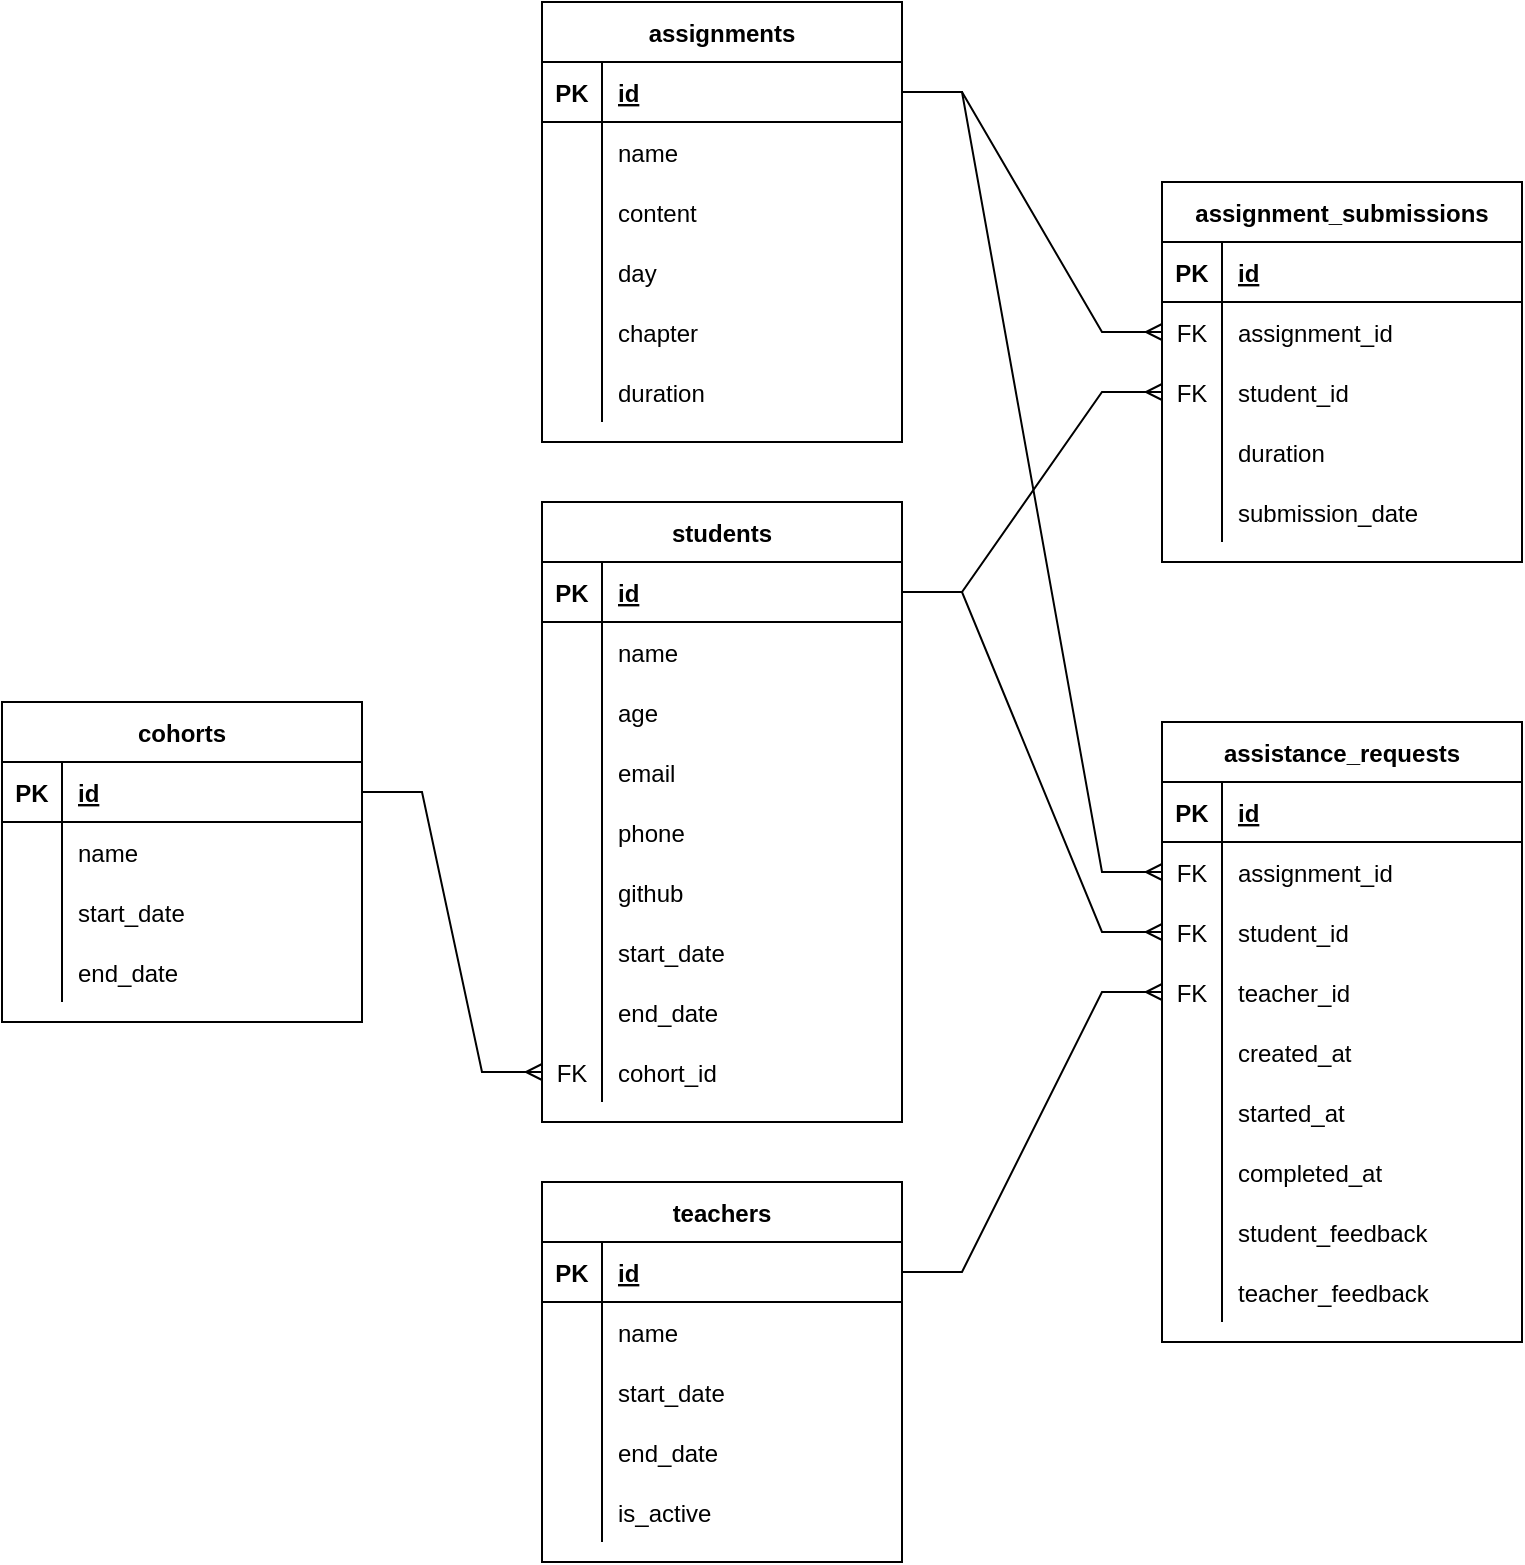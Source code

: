 <mxfile version="15.4.1" type="device"><diagram id="R2lEEEUBdFMjLlhIrx00" name="Page-1"><mxGraphModel dx="1422" dy="715" grid="1" gridSize="10" guides="1" tooltips="1" connect="1" arrows="1" fold="1" page="1" pageScale="1" pageWidth="850" pageHeight="1100" math="0" shadow="0" extFonts="Permanent Marker^https://fonts.googleapis.com/css?family=Permanent+Marker"><root><mxCell id="0"/><mxCell id="1" parent="0"/><mxCell id="qtwxex_Qs0ysk1VRMoZZ-1" value="teachers" style="shape=table;startSize=30;container=1;collapsible=1;childLayout=tableLayout;fixedRows=1;rowLines=0;fontStyle=1;align=center;resizeLast=1;" vertex="1" parent="1"><mxGeometry x="310" y="630" width="180" height="190" as="geometry"/></mxCell><mxCell id="qtwxex_Qs0ysk1VRMoZZ-2" value="" style="shape=partialRectangle;collapsible=0;dropTarget=0;pointerEvents=0;fillColor=none;top=0;left=0;bottom=1;right=0;points=[[0,0.5],[1,0.5]];portConstraint=eastwest;" vertex="1" parent="qtwxex_Qs0ysk1VRMoZZ-1"><mxGeometry y="30" width="180" height="30" as="geometry"/></mxCell><mxCell id="qtwxex_Qs0ysk1VRMoZZ-3" value="PK" style="shape=partialRectangle;connectable=0;fillColor=none;top=0;left=0;bottom=0;right=0;fontStyle=1;overflow=hidden;" vertex="1" parent="qtwxex_Qs0ysk1VRMoZZ-2"><mxGeometry width="30" height="30" as="geometry"><mxRectangle width="30" height="30" as="alternateBounds"/></mxGeometry></mxCell><mxCell id="qtwxex_Qs0ysk1VRMoZZ-4" value="id" style="shape=partialRectangle;connectable=0;fillColor=none;top=0;left=0;bottom=0;right=0;align=left;spacingLeft=6;fontStyle=5;overflow=hidden;" vertex="1" parent="qtwxex_Qs0ysk1VRMoZZ-2"><mxGeometry x="30" width="150" height="30" as="geometry"><mxRectangle width="150" height="30" as="alternateBounds"/></mxGeometry></mxCell><mxCell id="qtwxex_Qs0ysk1VRMoZZ-5" value="" style="shape=partialRectangle;collapsible=0;dropTarget=0;pointerEvents=0;fillColor=none;top=0;left=0;bottom=0;right=0;points=[[0,0.5],[1,0.5]];portConstraint=eastwest;" vertex="1" parent="qtwxex_Qs0ysk1VRMoZZ-1"><mxGeometry y="60" width="180" height="30" as="geometry"/></mxCell><mxCell id="qtwxex_Qs0ysk1VRMoZZ-6" value="" style="shape=partialRectangle;connectable=0;fillColor=none;top=0;left=0;bottom=0;right=0;editable=1;overflow=hidden;" vertex="1" parent="qtwxex_Qs0ysk1VRMoZZ-5"><mxGeometry width="30" height="30" as="geometry"><mxRectangle width="30" height="30" as="alternateBounds"/></mxGeometry></mxCell><mxCell id="qtwxex_Qs0ysk1VRMoZZ-7" value="name" style="shape=partialRectangle;connectable=0;fillColor=none;top=0;left=0;bottom=0;right=0;align=left;spacingLeft=6;overflow=hidden;" vertex="1" parent="qtwxex_Qs0ysk1VRMoZZ-5"><mxGeometry x="30" width="150" height="30" as="geometry"><mxRectangle width="150" height="30" as="alternateBounds"/></mxGeometry></mxCell><mxCell id="qtwxex_Qs0ysk1VRMoZZ-8" value="" style="shape=partialRectangle;collapsible=0;dropTarget=0;pointerEvents=0;fillColor=none;top=0;left=0;bottom=0;right=0;points=[[0,0.5],[1,0.5]];portConstraint=eastwest;" vertex="1" parent="qtwxex_Qs0ysk1VRMoZZ-1"><mxGeometry y="90" width="180" height="30" as="geometry"/></mxCell><mxCell id="qtwxex_Qs0ysk1VRMoZZ-9" value="" style="shape=partialRectangle;connectable=0;fillColor=none;top=0;left=0;bottom=0;right=0;editable=1;overflow=hidden;" vertex="1" parent="qtwxex_Qs0ysk1VRMoZZ-8"><mxGeometry width="30" height="30" as="geometry"><mxRectangle width="30" height="30" as="alternateBounds"/></mxGeometry></mxCell><mxCell id="qtwxex_Qs0ysk1VRMoZZ-10" value="start_date" style="shape=partialRectangle;connectable=0;fillColor=none;top=0;left=0;bottom=0;right=0;align=left;spacingLeft=6;overflow=hidden;" vertex="1" parent="qtwxex_Qs0ysk1VRMoZZ-8"><mxGeometry x="30" width="150" height="30" as="geometry"><mxRectangle width="150" height="30" as="alternateBounds"/></mxGeometry></mxCell><mxCell id="qtwxex_Qs0ysk1VRMoZZ-11" value="" style="shape=partialRectangle;collapsible=0;dropTarget=0;pointerEvents=0;fillColor=none;top=0;left=0;bottom=0;right=0;points=[[0,0.5],[1,0.5]];portConstraint=eastwest;" vertex="1" parent="qtwxex_Qs0ysk1VRMoZZ-1"><mxGeometry y="120" width="180" height="30" as="geometry"/></mxCell><mxCell id="qtwxex_Qs0ysk1VRMoZZ-12" value="" style="shape=partialRectangle;connectable=0;fillColor=none;top=0;left=0;bottom=0;right=0;editable=1;overflow=hidden;" vertex="1" parent="qtwxex_Qs0ysk1VRMoZZ-11"><mxGeometry width="30" height="30" as="geometry"><mxRectangle width="30" height="30" as="alternateBounds"/></mxGeometry></mxCell><mxCell id="qtwxex_Qs0ysk1VRMoZZ-13" value="end_date" style="shape=partialRectangle;connectable=0;fillColor=none;top=0;left=0;bottom=0;right=0;align=left;spacingLeft=6;overflow=hidden;" vertex="1" parent="qtwxex_Qs0ysk1VRMoZZ-11"><mxGeometry x="30" width="150" height="30" as="geometry"><mxRectangle width="150" height="30" as="alternateBounds"/></mxGeometry></mxCell><mxCell id="qtwxex_Qs0ysk1VRMoZZ-15" value="" style="shape=partialRectangle;collapsible=0;dropTarget=0;pointerEvents=0;fillColor=none;top=0;left=0;bottom=0;right=0;points=[[0,0.5],[1,0.5]];portConstraint=eastwest;" vertex="1" parent="qtwxex_Qs0ysk1VRMoZZ-1"><mxGeometry y="150" width="180" height="30" as="geometry"/></mxCell><mxCell id="qtwxex_Qs0ysk1VRMoZZ-16" value="" style="shape=partialRectangle;connectable=0;fillColor=none;top=0;left=0;bottom=0;right=0;editable=1;overflow=hidden;" vertex="1" parent="qtwxex_Qs0ysk1VRMoZZ-15"><mxGeometry width="30" height="30" as="geometry"><mxRectangle width="30" height="30" as="alternateBounds"/></mxGeometry></mxCell><mxCell id="qtwxex_Qs0ysk1VRMoZZ-17" value="is_active" style="shape=partialRectangle;connectable=0;fillColor=none;top=0;left=0;bottom=0;right=0;align=left;spacingLeft=6;overflow=hidden;" vertex="1" parent="qtwxex_Qs0ysk1VRMoZZ-15"><mxGeometry x="30" width="150" height="30" as="geometry"><mxRectangle width="150" height="30" as="alternateBounds"/></mxGeometry></mxCell><mxCell id="qtwxex_Qs0ysk1VRMoZZ-14" value="" style="edgeStyle=entityRelationEdgeStyle;fontSize=12;html=1;endArrow=ERmany;rounded=0;exitX=1;exitY=0.5;exitDx=0;exitDy=0;entryX=0;entryY=0.5;entryDx=0;entryDy=0;" edge="1" parent="1" source="qtwxex_Qs0ysk1VRMoZZ-2" target="qtwxex_Qs0ysk1VRMoZZ-28"><mxGeometry width="100" height="100" relative="1" as="geometry"><mxPoint x="410" y="-230" as="sourcePoint"/><mxPoint x="430" y="-280" as="targetPoint"/></mxGeometry></mxCell><mxCell id="qtwxex_Qs0ysk1VRMoZZ-18" value="assistance_requests" style="shape=table;startSize=30;container=1;collapsible=1;childLayout=tableLayout;fixedRows=1;rowLines=0;fontStyle=1;align=center;resizeLast=1;" vertex="1" parent="1"><mxGeometry x="620" y="400" width="180" height="310" as="geometry"/></mxCell><mxCell id="qtwxex_Qs0ysk1VRMoZZ-19" value="" style="shape=partialRectangle;collapsible=0;dropTarget=0;pointerEvents=0;fillColor=none;top=0;left=0;bottom=1;right=0;points=[[0,0.5],[1,0.5]];portConstraint=eastwest;" vertex="1" parent="qtwxex_Qs0ysk1VRMoZZ-18"><mxGeometry y="30" width="180" height="30" as="geometry"/></mxCell><mxCell id="qtwxex_Qs0ysk1VRMoZZ-20" value="PK" style="shape=partialRectangle;connectable=0;fillColor=none;top=0;left=0;bottom=0;right=0;fontStyle=1;overflow=hidden;" vertex="1" parent="qtwxex_Qs0ysk1VRMoZZ-19"><mxGeometry width="30" height="30" as="geometry"><mxRectangle width="30" height="30" as="alternateBounds"/></mxGeometry></mxCell><mxCell id="qtwxex_Qs0ysk1VRMoZZ-21" value="id" style="shape=partialRectangle;connectable=0;fillColor=none;top=0;left=0;bottom=0;right=0;align=left;spacingLeft=6;fontStyle=5;overflow=hidden;" vertex="1" parent="qtwxex_Qs0ysk1VRMoZZ-19"><mxGeometry x="30" width="150" height="30" as="geometry"><mxRectangle width="150" height="30" as="alternateBounds"/></mxGeometry></mxCell><mxCell id="qtwxex_Qs0ysk1VRMoZZ-22" value="" style="shape=partialRectangle;collapsible=0;dropTarget=0;pointerEvents=0;fillColor=none;top=0;left=0;bottom=0;right=0;points=[[0,0.5],[1,0.5]];portConstraint=eastwest;" vertex="1" parent="qtwxex_Qs0ysk1VRMoZZ-18"><mxGeometry y="60" width="180" height="30" as="geometry"/></mxCell><mxCell id="qtwxex_Qs0ysk1VRMoZZ-23" value="FK" style="shape=partialRectangle;connectable=0;fillColor=none;top=0;left=0;bottom=0;right=0;editable=1;overflow=hidden;" vertex="1" parent="qtwxex_Qs0ysk1VRMoZZ-22"><mxGeometry width="30" height="30" as="geometry"><mxRectangle width="30" height="30" as="alternateBounds"/></mxGeometry></mxCell><mxCell id="qtwxex_Qs0ysk1VRMoZZ-24" value="assignment_id" style="shape=partialRectangle;connectable=0;fillColor=none;top=0;left=0;bottom=0;right=0;align=left;spacingLeft=6;overflow=hidden;" vertex="1" parent="qtwxex_Qs0ysk1VRMoZZ-22"><mxGeometry x="30" width="150" height="30" as="geometry"><mxRectangle width="150" height="30" as="alternateBounds"/></mxGeometry></mxCell><mxCell id="qtwxex_Qs0ysk1VRMoZZ-25" value="" style="shape=partialRectangle;collapsible=0;dropTarget=0;pointerEvents=0;fillColor=none;top=0;left=0;bottom=0;right=0;points=[[0,0.5],[1,0.5]];portConstraint=eastwest;" vertex="1" parent="qtwxex_Qs0ysk1VRMoZZ-18"><mxGeometry y="90" width="180" height="30" as="geometry"/></mxCell><mxCell id="qtwxex_Qs0ysk1VRMoZZ-26" value="FK" style="shape=partialRectangle;connectable=0;fillColor=none;top=0;left=0;bottom=0;right=0;editable=1;overflow=hidden;" vertex="1" parent="qtwxex_Qs0ysk1VRMoZZ-25"><mxGeometry width="30" height="30" as="geometry"><mxRectangle width="30" height="30" as="alternateBounds"/></mxGeometry></mxCell><mxCell id="qtwxex_Qs0ysk1VRMoZZ-27" value="student_id" style="shape=partialRectangle;connectable=0;fillColor=none;top=0;left=0;bottom=0;right=0;align=left;spacingLeft=6;overflow=hidden;" vertex="1" parent="qtwxex_Qs0ysk1VRMoZZ-25"><mxGeometry x="30" width="150" height="30" as="geometry"><mxRectangle width="150" height="30" as="alternateBounds"/></mxGeometry></mxCell><mxCell id="qtwxex_Qs0ysk1VRMoZZ-28" value="" style="shape=partialRectangle;collapsible=0;dropTarget=0;pointerEvents=0;fillColor=none;top=0;left=0;bottom=0;right=0;points=[[0,0.5],[1,0.5]];portConstraint=eastwest;" vertex="1" parent="qtwxex_Qs0ysk1VRMoZZ-18"><mxGeometry y="120" width="180" height="30" as="geometry"/></mxCell><mxCell id="qtwxex_Qs0ysk1VRMoZZ-29" value="FK" style="shape=partialRectangle;connectable=0;fillColor=none;top=0;left=0;bottom=0;right=0;editable=1;overflow=hidden;" vertex="1" parent="qtwxex_Qs0ysk1VRMoZZ-28"><mxGeometry width="30" height="30" as="geometry"><mxRectangle width="30" height="30" as="alternateBounds"/></mxGeometry></mxCell><mxCell id="qtwxex_Qs0ysk1VRMoZZ-30" value="teacher_id" style="shape=partialRectangle;connectable=0;fillColor=none;top=0;left=0;bottom=0;right=0;align=left;spacingLeft=6;overflow=hidden;" vertex="1" parent="qtwxex_Qs0ysk1VRMoZZ-28"><mxGeometry x="30" width="150" height="30" as="geometry"><mxRectangle width="150" height="30" as="alternateBounds"/></mxGeometry></mxCell><mxCell id="qtwxex_Qs0ysk1VRMoZZ-31" value="" style="shape=partialRectangle;collapsible=0;dropTarget=0;pointerEvents=0;fillColor=none;top=0;left=0;bottom=0;right=0;points=[[0,0.5],[1,0.5]];portConstraint=eastwest;" vertex="1" parent="qtwxex_Qs0ysk1VRMoZZ-18"><mxGeometry y="150" width="180" height="30" as="geometry"/></mxCell><mxCell id="qtwxex_Qs0ysk1VRMoZZ-32" value="" style="shape=partialRectangle;connectable=0;fillColor=none;top=0;left=0;bottom=0;right=0;editable=1;overflow=hidden;" vertex="1" parent="qtwxex_Qs0ysk1VRMoZZ-31"><mxGeometry width="30" height="30" as="geometry"><mxRectangle width="30" height="30" as="alternateBounds"/></mxGeometry></mxCell><mxCell id="qtwxex_Qs0ysk1VRMoZZ-33" value="created_at" style="shape=partialRectangle;connectable=0;fillColor=none;top=0;left=0;bottom=0;right=0;align=left;spacingLeft=6;overflow=hidden;" vertex="1" parent="qtwxex_Qs0ysk1VRMoZZ-31"><mxGeometry x="30" width="150" height="30" as="geometry"><mxRectangle width="150" height="30" as="alternateBounds"/></mxGeometry></mxCell><mxCell id="qtwxex_Qs0ysk1VRMoZZ-50" value="" style="shape=partialRectangle;collapsible=0;dropTarget=0;pointerEvents=0;fillColor=none;top=0;left=0;bottom=0;right=0;points=[[0,0.5],[1,0.5]];portConstraint=eastwest;" vertex="1" parent="qtwxex_Qs0ysk1VRMoZZ-18"><mxGeometry y="180" width="180" height="30" as="geometry"/></mxCell><mxCell id="qtwxex_Qs0ysk1VRMoZZ-51" value="" style="shape=partialRectangle;connectable=0;fillColor=none;top=0;left=0;bottom=0;right=0;editable=1;overflow=hidden;" vertex="1" parent="qtwxex_Qs0ysk1VRMoZZ-50"><mxGeometry width="30" height="30" as="geometry"><mxRectangle width="30" height="30" as="alternateBounds"/></mxGeometry></mxCell><mxCell id="qtwxex_Qs0ysk1VRMoZZ-52" value="started_at" style="shape=partialRectangle;connectable=0;fillColor=none;top=0;left=0;bottom=0;right=0;align=left;spacingLeft=6;overflow=hidden;" vertex="1" parent="qtwxex_Qs0ysk1VRMoZZ-50"><mxGeometry x="30" width="150" height="30" as="geometry"><mxRectangle width="150" height="30" as="alternateBounds"/></mxGeometry></mxCell><mxCell id="qtwxex_Qs0ysk1VRMoZZ-53" value="" style="shape=partialRectangle;collapsible=0;dropTarget=0;pointerEvents=0;fillColor=none;top=0;left=0;bottom=0;right=0;points=[[0,0.5],[1,0.5]];portConstraint=eastwest;" vertex="1" parent="qtwxex_Qs0ysk1VRMoZZ-18"><mxGeometry y="210" width="180" height="30" as="geometry"/></mxCell><mxCell id="qtwxex_Qs0ysk1VRMoZZ-54" value="" style="shape=partialRectangle;connectable=0;fillColor=none;top=0;left=0;bottom=0;right=0;editable=1;overflow=hidden;" vertex="1" parent="qtwxex_Qs0ysk1VRMoZZ-53"><mxGeometry width="30" height="30" as="geometry"><mxRectangle width="30" height="30" as="alternateBounds"/></mxGeometry></mxCell><mxCell id="qtwxex_Qs0ysk1VRMoZZ-55" value="completed_at" style="shape=partialRectangle;connectable=0;fillColor=none;top=0;left=0;bottom=0;right=0;align=left;spacingLeft=6;overflow=hidden;" vertex="1" parent="qtwxex_Qs0ysk1VRMoZZ-53"><mxGeometry x="30" width="150" height="30" as="geometry"><mxRectangle width="150" height="30" as="alternateBounds"/></mxGeometry></mxCell><mxCell id="qtwxex_Qs0ysk1VRMoZZ-56" value="" style="shape=partialRectangle;collapsible=0;dropTarget=0;pointerEvents=0;fillColor=none;top=0;left=0;bottom=0;right=0;points=[[0,0.5],[1,0.5]];portConstraint=eastwest;" vertex="1" parent="qtwxex_Qs0ysk1VRMoZZ-18"><mxGeometry y="240" width="180" height="30" as="geometry"/></mxCell><mxCell id="qtwxex_Qs0ysk1VRMoZZ-57" value="" style="shape=partialRectangle;connectable=0;fillColor=none;top=0;left=0;bottom=0;right=0;editable=1;overflow=hidden;" vertex="1" parent="qtwxex_Qs0ysk1VRMoZZ-56"><mxGeometry width="30" height="30" as="geometry"><mxRectangle width="30" height="30" as="alternateBounds"/></mxGeometry></mxCell><mxCell id="qtwxex_Qs0ysk1VRMoZZ-58" value="student_feedback" style="shape=partialRectangle;connectable=0;fillColor=none;top=0;left=0;bottom=0;right=0;align=left;spacingLeft=6;overflow=hidden;" vertex="1" parent="qtwxex_Qs0ysk1VRMoZZ-56"><mxGeometry x="30" width="150" height="30" as="geometry"><mxRectangle width="150" height="30" as="alternateBounds"/></mxGeometry></mxCell><mxCell id="qtwxex_Qs0ysk1VRMoZZ-59" value="" style="shape=partialRectangle;collapsible=0;dropTarget=0;pointerEvents=0;fillColor=none;top=0;left=0;bottom=0;right=0;points=[[0,0.5],[1,0.5]];portConstraint=eastwest;" vertex="1" parent="qtwxex_Qs0ysk1VRMoZZ-18"><mxGeometry y="270" width="180" height="30" as="geometry"/></mxCell><mxCell id="qtwxex_Qs0ysk1VRMoZZ-60" value="" style="shape=partialRectangle;connectable=0;fillColor=none;top=0;left=0;bottom=0;right=0;editable=1;overflow=hidden;" vertex="1" parent="qtwxex_Qs0ysk1VRMoZZ-59"><mxGeometry width="30" height="30" as="geometry"><mxRectangle width="30" height="30" as="alternateBounds"/></mxGeometry></mxCell><mxCell id="qtwxex_Qs0ysk1VRMoZZ-61" value="teacher_feedback" style="shape=partialRectangle;connectable=0;fillColor=none;top=0;left=0;bottom=0;right=0;align=left;spacingLeft=6;overflow=hidden;" vertex="1" parent="qtwxex_Qs0ysk1VRMoZZ-59"><mxGeometry x="30" width="150" height="30" as="geometry"><mxRectangle width="150" height="30" as="alternateBounds"/></mxGeometry></mxCell><mxCell id="qtwxex_Qs0ysk1VRMoZZ-62" value="students" style="shape=table;startSize=30;container=1;collapsible=1;childLayout=tableLayout;fixedRows=1;rowLines=0;fontStyle=1;align=center;resizeLast=1;" vertex="1" parent="1"><mxGeometry x="310" y="290" width="180" height="310" as="geometry"/></mxCell><mxCell id="qtwxex_Qs0ysk1VRMoZZ-63" value="" style="shape=partialRectangle;collapsible=0;dropTarget=0;pointerEvents=0;fillColor=none;top=0;left=0;bottom=1;right=0;points=[[0,0.5],[1,0.5]];portConstraint=eastwest;" vertex="1" parent="qtwxex_Qs0ysk1VRMoZZ-62"><mxGeometry y="30" width="180" height="30" as="geometry"/></mxCell><mxCell id="qtwxex_Qs0ysk1VRMoZZ-64" value="PK" style="shape=partialRectangle;connectable=0;fillColor=none;top=0;left=0;bottom=0;right=0;fontStyle=1;overflow=hidden;" vertex="1" parent="qtwxex_Qs0ysk1VRMoZZ-63"><mxGeometry width="30" height="30" as="geometry"><mxRectangle width="30" height="30" as="alternateBounds"/></mxGeometry></mxCell><mxCell id="qtwxex_Qs0ysk1VRMoZZ-65" value="id" style="shape=partialRectangle;connectable=0;fillColor=none;top=0;left=0;bottom=0;right=0;align=left;spacingLeft=6;fontStyle=5;overflow=hidden;" vertex="1" parent="qtwxex_Qs0ysk1VRMoZZ-63"><mxGeometry x="30" width="150" height="30" as="geometry"><mxRectangle width="150" height="30" as="alternateBounds"/></mxGeometry></mxCell><mxCell id="qtwxex_Qs0ysk1VRMoZZ-66" value="" style="shape=partialRectangle;collapsible=0;dropTarget=0;pointerEvents=0;fillColor=none;top=0;left=0;bottom=0;right=0;points=[[0,0.5],[1,0.5]];portConstraint=eastwest;" vertex="1" parent="qtwxex_Qs0ysk1VRMoZZ-62"><mxGeometry y="60" width="180" height="30" as="geometry"/></mxCell><mxCell id="qtwxex_Qs0ysk1VRMoZZ-67" value="" style="shape=partialRectangle;connectable=0;fillColor=none;top=0;left=0;bottom=0;right=0;editable=1;overflow=hidden;" vertex="1" parent="qtwxex_Qs0ysk1VRMoZZ-66"><mxGeometry width="30" height="30" as="geometry"><mxRectangle width="30" height="30" as="alternateBounds"/></mxGeometry></mxCell><mxCell id="qtwxex_Qs0ysk1VRMoZZ-68" value="name" style="shape=partialRectangle;connectable=0;fillColor=none;top=0;left=0;bottom=0;right=0;align=left;spacingLeft=6;overflow=hidden;" vertex="1" parent="qtwxex_Qs0ysk1VRMoZZ-66"><mxGeometry x="30" width="150" height="30" as="geometry"><mxRectangle width="150" height="30" as="alternateBounds"/></mxGeometry></mxCell><mxCell id="qtwxex_Qs0ysk1VRMoZZ-69" value="" style="shape=partialRectangle;collapsible=0;dropTarget=0;pointerEvents=0;fillColor=none;top=0;left=0;bottom=0;right=0;points=[[0,0.5],[1,0.5]];portConstraint=eastwest;" vertex="1" parent="qtwxex_Qs0ysk1VRMoZZ-62"><mxGeometry y="90" width="180" height="30" as="geometry"/></mxCell><mxCell id="qtwxex_Qs0ysk1VRMoZZ-70" value="" style="shape=partialRectangle;connectable=0;fillColor=none;top=0;left=0;bottom=0;right=0;editable=1;overflow=hidden;" vertex="1" parent="qtwxex_Qs0ysk1VRMoZZ-69"><mxGeometry width="30" height="30" as="geometry"><mxRectangle width="30" height="30" as="alternateBounds"/></mxGeometry></mxCell><mxCell id="qtwxex_Qs0ysk1VRMoZZ-71" value="age" style="shape=partialRectangle;connectable=0;fillColor=none;top=0;left=0;bottom=0;right=0;align=left;spacingLeft=6;overflow=hidden;" vertex="1" parent="qtwxex_Qs0ysk1VRMoZZ-69"><mxGeometry x="30" width="150" height="30" as="geometry"><mxRectangle width="150" height="30" as="alternateBounds"/></mxGeometry></mxCell><mxCell id="qtwxex_Qs0ysk1VRMoZZ-72" value="" style="shape=partialRectangle;collapsible=0;dropTarget=0;pointerEvents=0;fillColor=none;top=0;left=0;bottom=0;right=0;points=[[0,0.5],[1,0.5]];portConstraint=eastwest;" vertex="1" parent="qtwxex_Qs0ysk1VRMoZZ-62"><mxGeometry y="120" width="180" height="30" as="geometry"/></mxCell><mxCell id="qtwxex_Qs0ysk1VRMoZZ-73" value="" style="shape=partialRectangle;connectable=0;fillColor=none;top=0;left=0;bottom=0;right=0;editable=1;overflow=hidden;" vertex="1" parent="qtwxex_Qs0ysk1VRMoZZ-72"><mxGeometry width="30" height="30" as="geometry"><mxRectangle width="30" height="30" as="alternateBounds"/></mxGeometry></mxCell><mxCell id="qtwxex_Qs0ysk1VRMoZZ-74" value="email" style="shape=partialRectangle;connectable=0;fillColor=none;top=0;left=0;bottom=0;right=0;align=left;spacingLeft=6;overflow=hidden;" vertex="1" parent="qtwxex_Qs0ysk1VRMoZZ-72"><mxGeometry x="30" width="150" height="30" as="geometry"><mxRectangle width="150" height="30" as="alternateBounds"/></mxGeometry></mxCell><mxCell id="qtwxex_Qs0ysk1VRMoZZ-75" value="" style="shape=partialRectangle;collapsible=0;dropTarget=0;pointerEvents=0;fillColor=none;top=0;left=0;bottom=0;right=0;points=[[0,0.5],[1,0.5]];portConstraint=eastwest;" vertex="1" parent="qtwxex_Qs0ysk1VRMoZZ-62"><mxGeometry y="150" width="180" height="30" as="geometry"/></mxCell><mxCell id="qtwxex_Qs0ysk1VRMoZZ-76" value="" style="shape=partialRectangle;connectable=0;fillColor=none;top=0;left=0;bottom=0;right=0;editable=1;overflow=hidden;" vertex="1" parent="qtwxex_Qs0ysk1VRMoZZ-75"><mxGeometry width="30" height="30" as="geometry"><mxRectangle width="30" height="30" as="alternateBounds"/></mxGeometry></mxCell><mxCell id="qtwxex_Qs0ysk1VRMoZZ-77" value="phone" style="shape=partialRectangle;connectable=0;fillColor=none;top=0;left=0;bottom=0;right=0;align=left;spacingLeft=6;overflow=hidden;" vertex="1" parent="qtwxex_Qs0ysk1VRMoZZ-75"><mxGeometry x="30" width="150" height="30" as="geometry"><mxRectangle width="150" height="30" as="alternateBounds"/></mxGeometry></mxCell><mxCell id="qtwxex_Qs0ysk1VRMoZZ-78" value="" style="shape=partialRectangle;collapsible=0;dropTarget=0;pointerEvents=0;fillColor=none;top=0;left=0;bottom=0;right=0;points=[[0,0.5],[1,0.5]];portConstraint=eastwest;" vertex="1" parent="qtwxex_Qs0ysk1VRMoZZ-62"><mxGeometry y="180" width="180" height="30" as="geometry"/></mxCell><mxCell id="qtwxex_Qs0ysk1VRMoZZ-79" value="" style="shape=partialRectangle;connectable=0;fillColor=none;top=0;left=0;bottom=0;right=0;editable=1;overflow=hidden;" vertex="1" parent="qtwxex_Qs0ysk1VRMoZZ-78"><mxGeometry width="30" height="30" as="geometry"><mxRectangle width="30" height="30" as="alternateBounds"/></mxGeometry></mxCell><mxCell id="qtwxex_Qs0ysk1VRMoZZ-80" value="github" style="shape=partialRectangle;connectable=0;fillColor=none;top=0;left=0;bottom=0;right=0;align=left;spacingLeft=6;overflow=hidden;" vertex="1" parent="qtwxex_Qs0ysk1VRMoZZ-78"><mxGeometry x="30" width="150" height="30" as="geometry"><mxRectangle width="150" height="30" as="alternateBounds"/></mxGeometry></mxCell><mxCell id="qtwxex_Qs0ysk1VRMoZZ-81" value="" style="shape=partialRectangle;collapsible=0;dropTarget=0;pointerEvents=0;fillColor=none;top=0;left=0;bottom=0;right=0;points=[[0,0.5],[1,0.5]];portConstraint=eastwest;" vertex="1" parent="qtwxex_Qs0ysk1VRMoZZ-62"><mxGeometry y="210" width="180" height="30" as="geometry"/></mxCell><mxCell id="qtwxex_Qs0ysk1VRMoZZ-82" value="" style="shape=partialRectangle;connectable=0;fillColor=none;top=0;left=0;bottom=0;right=0;editable=1;overflow=hidden;" vertex="1" parent="qtwxex_Qs0ysk1VRMoZZ-81"><mxGeometry width="30" height="30" as="geometry"><mxRectangle width="30" height="30" as="alternateBounds"/></mxGeometry></mxCell><mxCell id="qtwxex_Qs0ysk1VRMoZZ-83" value="start_date" style="shape=partialRectangle;connectable=0;fillColor=none;top=0;left=0;bottom=0;right=0;align=left;spacingLeft=6;overflow=hidden;" vertex="1" parent="qtwxex_Qs0ysk1VRMoZZ-81"><mxGeometry x="30" width="150" height="30" as="geometry"><mxRectangle width="150" height="30" as="alternateBounds"/></mxGeometry></mxCell><mxCell id="qtwxex_Qs0ysk1VRMoZZ-84" value="" style="shape=partialRectangle;collapsible=0;dropTarget=0;pointerEvents=0;fillColor=none;top=0;left=0;bottom=0;right=0;points=[[0,0.5],[1,0.5]];portConstraint=eastwest;" vertex="1" parent="qtwxex_Qs0ysk1VRMoZZ-62"><mxGeometry y="240" width="180" height="30" as="geometry"/></mxCell><mxCell id="qtwxex_Qs0ysk1VRMoZZ-85" value="" style="shape=partialRectangle;connectable=0;fillColor=none;top=0;left=0;bottom=0;right=0;editable=1;overflow=hidden;" vertex="1" parent="qtwxex_Qs0ysk1VRMoZZ-84"><mxGeometry width="30" height="30" as="geometry"><mxRectangle width="30" height="30" as="alternateBounds"/></mxGeometry></mxCell><mxCell id="qtwxex_Qs0ysk1VRMoZZ-86" value="end_date" style="shape=partialRectangle;connectable=0;fillColor=none;top=0;left=0;bottom=0;right=0;align=left;spacingLeft=6;overflow=hidden;" vertex="1" parent="qtwxex_Qs0ysk1VRMoZZ-84"><mxGeometry x="30" width="150" height="30" as="geometry"><mxRectangle width="150" height="30" as="alternateBounds"/></mxGeometry></mxCell><mxCell id="qtwxex_Qs0ysk1VRMoZZ-87" value="" style="shape=partialRectangle;collapsible=0;dropTarget=0;pointerEvents=0;fillColor=none;top=0;left=0;bottom=0;right=0;points=[[0,0.5],[1,0.5]];portConstraint=eastwest;" vertex="1" parent="qtwxex_Qs0ysk1VRMoZZ-62"><mxGeometry y="270" width="180" height="30" as="geometry"/></mxCell><mxCell id="qtwxex_Qs0ysk1VRMoZZ-88" value="FK" style="shape=partialRectangle;connectable=0;fillColor=none;top=0;left=0;bottom=0;right=0;editable=1;overflow=hidden;" vertex="1" parent="qtwxex_Qs0ysk1VRMoZZ-87"><mxGeometry width="30" height="30" as="geometry"><mxRectangle width="30" height="30" as="alternateBounds"/></mxGeometry></mxCell><mxCell id="qtwxex_Qs0ysk1VRMoZZ-89" value="cohort_id" style="shape=partialRectangle;connectable=0;fillColor=none;top=0;left=0;bottom=0;right=0;align=left;spacingLeft=6;overflow=hidden;" vertex="1" parent="qtwxex_Qs0ysk1VRMoZZ-87"><mxGeometry x="30" width="150" height="30" as="geometry"><mxRectangle width="150" height="30" as="alternateBounds"/></mxGeometry></mxCell><mxCell id="qtwxex_Qs0ysk1VRMoZZ-90" value="cohorts" style="shape=table;startSize=30;container=1;collapsible=1;childLayout=tableLayout;fixedRows=1;rowLines=0;fontStyle=1;align=center;resizeLast=1;" vertex="1" parent="1"><mxGeometry x="40" y="390" width="180" height="160" as="geometry"/></mxCell><mxCell id="qtwxex_Qs0ysk1VRMoZZ-91" value="" style="shape=partialRectangle;collapsible=0;dropTarget=0;pointerEvents=0;fillColor=none;top=0;left=0;bottom=1;right=0;points=[[0,0.5],[1,0.5]];portConstraint=eastwest;" vertex="1" parent="qtwxex_Qs0ysk1VRMoZZ-90"><mxGeometry y="30" width="180" height="30" as="geometry"/></mxCell><mxCell id="qtwxex_Qs0ysk1VRMoZZ-92" value="PK" style="shape=partialRectangle;connectable=0;fillColor=none;top=0;left=0;bottom=0;right=0;fontStyle=1;overflow=hidden;" vertex="1" parent="qtwxex_Qs0ysk1VRMoZZ-91"><mxGeometry width="30" height="30" as="geometry"><mxRectangle width="30" height="30" as="alternateBounds"/></mxGeometry></mxCell><mxCell id="qtwxex_Qs0ysk1VRMoZZ-93" value="id" style="shape=partialRectangle;connectable=0;fillColor=none;top=0;left=0;bottom=0;right=0;align=left;spacingLeft=6;fontStyle=5;overflow=hidden;" vertex="1" parent="qtwxex_Qs0ysk1VRMoZZ-91"><mxGeometry x="30" width="150" height="30" as="geometry"><mxRectangle width="150" height="30" as="alternateBounds"/></mxGeometry></mxCell><mxCell id="qtwxex_Qs0ysk1VRMoZZ-94" value="" style="shape=partialRectangle;collapsible=0;dropTarget=0;pointerEvents=0;fillColor=none;top=0;left=0;bottom=0;right=0;points=[[0,0.5],[1,0.5]];portConstraint=eastwest;" vertex="1" parent="qtwxex_Qs0ysk1VRMoZZ-90"><mxGeometry y="60" width="180" height="30" as="geometry"/></mxCell><mxCell id="qtwxex_Qs0ysk1VRMoZZ-95" value="" style="shape=partialRectangle;connectable=0;fillColor=none;top=0;left=0;bottom=0;right=0;editable=1;overflow=hidden;" vertex="1" parent="qtwxex_Qs0ysk1VRMoZZ-94"><mxGeometry width="30" height="30" as="geometry"><mxRectangle width="30" height="30" as="alternateBounds"/></mxGeometry></mxCell><mxCell id="qtwxex_Qs0ysk1VRMoZZ-96" value="name" style="shape=partialRectangle;connectable=0;fillColor=none;top=0;left=0;bottom=0;right=0;align=left;spacingLeft=6;overflow=hidden;" vertex="1" parent="qtwxex_Qs0ysk1VRMoZZ-94"><mxGeometry x="30" width="150" height="30" as="geometry"><mxRectangle width="150" height="30" as="alternateBounds"/></mxGeometry></mxCell><mxCell id="qtwxex_Qs0ysk1VRMoZZ-97" value="" style="shape=partialRectangle;collapsible=0;dropTarget=0;pointerEvents=0;fillColor=none;top=0;left=0;bottom=0;right=0;points=[[0,0.5],[1,0.5]];portConstraint=eastwest;" vertex="1" parent="qtwxex_Qs0ysk1VRMoZZ-90"><mxGeometry y="90" width="180" height="30" as="geometry"/></mxCell><mxCell id="qtwxex_Qs0ysk1VRMoZZ-98" value="" style="shape=partialRectangle;connectable=0;fillColor=none;top=0;left=0;bottom=0;right=0;editable=1;overflow=hidden;" vertex="1" parent="qtwxex_Qs0ysk1VRMoZZ-97"><mxGeometry width="30" height="30" as="geometry"><mxRectangle width="30" height="30" as="alternateBounds"/></mxGeometry></mxCell><mxCell id="qtwxex_Qs0ysk1VRMoZZ-99" value="start_date" style="shape=partialRectangle;connectable=0;fillColor=none;top=0;left=0;bottom=0;right=0;align=left;spacingLeft=6;overflow=hidden;" vertex="1" parent="qtwxex_Qs0ysk1VRMoZZ-97"><mxGeometry x="30" width="150" height="30" as="geometry"><mxRectangle width="150" height="30" as="alternateBounds"/></mxGeometry></mxCell><mxCell id="qtwxex_Qs0ysk1VRMoZZ-100" value="" style="shape=partialRectangle;collapsible=0;dropTarget=0;pointerEvents=0;fillColor=none;top=0;left=0;bottom=0;right=0;points=[[0,0.5],[1,0.5]];portConstraint=eastwest;" vertex="1" parent="qtwxex_Qs0ysk1VRMoZZ-90"><mxGeometry y="120" width="180" height="30" as="geometry"/></mxCell><mxCell id="qtwxex_Qs0ysk1VRMoZZ-101" value="" style="shape=partialRectangle;connectable=0;fillColor=none;top=0;left=0;bottom=0;right=0;editable=1;overflow=hidden;" vertex="1" parent="qtwxex_Qs0ysk1VRMoZZ-100"><mxGeometry width="30" height="30" as="geometry"><mxRectangle width="30" height="30" as="alternateBounds"/></mxGeometry></mxCell><mxCell id="qtwxex_Qs0ysk1VRMoZZ-102" value="end_date" style="shape=partialRectangle;connectable=0;fillColor=none;top=0;left=0;bottom=0;right=0;align=left;spacingLeft=6;overflow=hidden;" vertex="1" parent="qtwxex_Qs0ysk1VRMoZZ-100"><mxGeometry x="30" width="150" height="30" as="geometry"><mxRectangle width="150" height="30" as="alternateBounds"/></mxGeometry></mxCell><mxCell id="qtwxex_Qs0ysk1VRMoZZ-103" value="" style="edgeStyle=entityRelationEdgeStyle;fontSize=12;html=1;endArrow=ERmany;rounded=0;exitX=1;exitY=0.5;exitDx=0;exitDy=0;entryX=0;entryY=0.5;entryDx=0;entryDy=0;" edge="1" parent="1" source="qtwxex_Qs0ysk1VRMoZZ-91" target="qtwxex_Qs0ysk1VRMoZZ-87"><mxGeometry width="100" height="100" relative="1" as="geometry"><mxPoint x="495" y="190" as="sourcePoint"/><mxPoint x="645" y="270" as="targetPoint"/></mxGeometry></mxCell><mxCell id="qtwxex_Qs0ysk1VRMoZZ-104" value="assignment_submissions" style="shape=table;startSize=30;container=1;collapsible=1;childLayout=tableLayout;fixedRows=1;rowLines=0;fontStyle=1;align=center;resizeLast=1;" vertex="1" parent="1"><mxGeometry x="620" y="130" width="180" height="190" as="geometry"/></mxCell><mxCell id="qtwxex_Qs0ysk1VRMoZZ-105" value="" style="shape=partialRectangle;collapsible=0;dropTarget=0;pointerEvents=0;fillColor=none;top=0;left=0;bottom=1;right=0;points=[[0,0.5],[1,0.5]];portConstraint=eastwest;" vertex="1" parent="qtwxex_Qs0ysk1VRMoZZ-104"><mxGeometry y="30" width="180" height="30" as="geometry"/></mxCell><mxCell id="qtwxex_Qs0ysk1VRMoZZ-106" value="PK" style="shape=partialRectangle;connectable=0;fillColor=none;top=0;left=0;bottom=0;right=0;fontStyle=1;overflow=hidden;" vertex="1" parent="qtwxex_Qs0ysk1VRMoZZ-105"><mxGeometry width="30" height="30" as="geometry"><mxRectangle width="30" height="30" as="alternateBounds"/></mxGeometry></mxCell><mxCell id="qtwxex_Qs0ysk1VRMoZZ-107" value="id" style="shape=partialRectangle;connectable=0;fillColor=none;top=0;left=0;bottom=0;right=0;align=left;spacingLeft=6;fontStyle=5;overflow=hidden;" vertex="1" parent="qtwxex_Qs0ysk1VRMoZZ-105"><mxGeometry x="30" width="150" height="30" as="geometry"><mxRectangle width="150" height="30" as="alternateBounds"/></mxGeometry></mxCell><mxCell id="qtwxex_Qs0ysk1VRMoZZ-108" value="" style="shape=partialRectangle;collapsible=0;dropTarget=0;pointerEvents=0;fillColor=none;top=0;left=0;bottom=0;right=0;points=[[0,0.5],[1,0.5]];portConstraint=eastwest;" vertex="1" parent="qtwxex_Qs0ysk1VRMoZZ-104"><mxGeometry y="60" width="180" height="30" as="geometry"/></mxCell><mxCell id="qtwxex_Qs0ysk1VRMoZZ-109" value="FK" style="shape=partialRectangle;connectable=0;fillColor=none;top=0;left=0;bottom=0;right=0;editable=1;overflow=hidden;" vertex="1" parent="qtwxex_Qs0ysk1VRMoZZ-108"><mxGeometry width="30" height="30" as="geometry"><mxRectangle width="30" height="30" as="alternateBounds"/></mxGeometry></mxCell><mxCell id="qtwxex_Qs0ysk1VRMoZZ-110" value="assignment_id" style="shape=partialRectangle;connectable=0;fillColor=none;top=0;left=0;bottom=0;right=0;align=left;spacingLeft=6;overflow=hidden;" vertex="1" parent="qtwxex_Qs0ysk1VRMoZZ-108"><mxGeometry x="30" width="150" height="30" as="geometry"><mxRectangle width="150" height="30" as="alternateBounds"/></mxGeometry></mxCell><mxCell id="qtwxex_Qs0ysk1VRMoZZ-111" value="" style="shape=partialRectangle;collapsible=0;dropTarget=0;pointerEvents=0;fillColor=none;top=0;left=0;bottom=0;right=0;points=[[0,0.5],[1,0.5]];portConstraint=eastwest;" vertex="1" parent="qtwxex_Qs0ysk1VRMoZZ-104"><mxGeometry y="90" width="180" height="30" as="geometry"/></mxCell><mxCell id="qtwxex_Qs0ysk1VRMoZZ-112" value="FK" style="shape=partialRectangle;connectable=0;fillColor=none;top=0;left=0;bottom=0;right=0;editable=1;overflow=hidden;" vertex="1" parent="qtwxex_Qs0ysk1VRMoZZ-111"><mxGeometry width="30" height="30" as="geometry"><mxRectangle width="30" height="30" as="alternateBounds"/></mxGeometry></mxCell><mxCell id="qtwxex_Qs0ysk1VRMoZZ-113" value="student_id" style="shape=partialRectangle;connectable=0;fillColor=none;top=0;left=0;bottom=0;right=0;align=left;spacingLeft=6;overflow=hidden;" vertex="1" parent="qtwxex_Qs0ysk1VRMoZZ-111"><mxGeometry x="30" width="150" height="30" as="geometry"><mxRectangle width="150" height="30" as="alternateBounds"/></mxGeometry></mxCell><mxCell id="qtwxex_Qs0ysk1VRMoZZ-114" value="" style="shape=partialRectangle;collapsible=0;dropTarget=0;pointerEvents=0;fillColor=none;top=0;left=0;bottom=0;right=0;points=[[0,0.5],[1,0.5]];portConstraint=eastwest;" vertex="1" parent="qtwxex_Qs0ysk1VRMoZZ-104"><mxGeometry y="120" width="180" height="30" as="geometry"/></mxCell><mxCell id="qtwxex_Qs0ysk1VRMoZZ-115" value="" style="shape=partialRectangle;connectable=0;fillColor=none;top=0;left=0;bottom=0;right=0;editable=1;overflow=hidden;" vertex="1" parent="qtwxex_Qs0ysk1VRMoZZ-114"><mxGeometry width="30" height="30" as="geometry"><mxRectangle width="30" height="30" as="alternateBounds"/></mxGeometry></mxCell><mxCell id="qtwxex_Qs0ysk1VRMoZZ-116" value="duration" style="shape=partialRectangle;connectable=0;fillColor=none;top=0;left=0;bottom=0;right=0;align=left;spacingLeft=6;overflow=hidden;" vertex="1" parent="qtwxex_Qs0ysk1VRMoZZ-114"><mxGeometry x="30" width="150" height="30" as="geometry"><mxRectangle width="150" height="30" as="alternateBounds"/></mxGeometry></mxCell><mxCell id="qtwxex_Qs0ysk1VRMoZZ-117" value="" style="shape=partialRectangle;collapsible=0;dropTarget=0;pointerEvents=0;fillColor=none;top=0;left=0;bottom=0;right=0;points=[[0,0.5],[1,0.5]];portConstraint=eastwest;" vertex="1" parent="qtwxex_Qs0ysk1VRMoZZ-104"><mxGeometry y="150" width="180" height="30" as="geometry"/></mxCell><mxCell id="qtwxex_Qs0ysk1VRMoZZ-118" value="" style="shape=partialRectangle;connectable=0;fillColor=none;top=0;left=0;bottom=0;right=0;editable=1;overflow=hidden;" vertex="1" parent="qtwxex_Qs0ysk1VRMoZZ-117"><mxGeometry width="30" height="30" as="geometry"><mxRectangle width="30" height="30" as="alternateBounds"/></mxGeometry></mxCell><mxCell id="qtwxex_Qs0ysk1VRMoZZ-119" value="submission_date" style="shape=partialRectangle;connectable=0;fillColor=none;top=0;left=0;bottom=0;right=0;align=left;spacingLeft=6;overflow=hidden;" vertex="1" parent="qtwxex_Qs0ysk1VRMoZZ-117"><mxGeometry x="30" width="150" height="30" as="geometry"><mxRectangle width="150" height="30" as="alternateBounds"/></mxGeometry></mxCell><mxCell id="qtwxex_Qs0ysk1VRMoZZ-120" value="assignments" style="shape=table;startSize=30;container=1;collapsible=1;childLayout=tableLayout;fixedRows=1;rowLines=0;fontStyle=1;align=center;resizeLast=1;" vertex="1" parent="1"><mxGeometry x="310" y="40" width="180" height="220" as="geometry"/></mxCell><mxCell id="qtwxex_Qs0ysk1VRMoZZ-121" value="" style="shape=partialRectangle;collapsible=0;dropTarget=0;pointerEvents=0;fillColor=none;top=0;left=0;bottom=1;right=0;points=[[0,0.5],[1,0.5]];portConstraint=eastwest;" vertex="1" parent="qtwxex_Qs0ysk1VRMoZZ-120"><mxGeometry y="30" width="180" height="30" as="geometry"/></mxCell><mxCell id="qtwxex_Qs0ysk1VRMoZZ-122" value="PK" style="shape=partialRectangle;connectable=0;fillColor=none;top=0;left=0;bottom=0;right=0;fontStyle=1;overflow=hidden;" vertex="1" parent="qtwxex_Qs0ysk1VRMoZZ-121"><mxGeometry width="30" height="30" as="geometry"><mxRectangle width="30" height="30" as="alternateBounds"/></mxGeometry></mxCell><mxCell id="qtwxex_Qs0ysk1VRMoZZ-123" value="id" style="shape=partialRectangle;connectable=0;fillColor=none;top=0;left=0;bottom=0;right=0;align=left;spacingLeft=6;fontStyle=5;overflow=hidden;" vertex="1" parent="qtwxex_Qs0ysk1VRMoZZ-121"><mxGeometry x="30" width="150" height="30" as="geometry"><mxRectangle width="150" height="30" as="alternateBounds"/></mxGeometry></mxCell><mxCell id="qtwxex_Qs0ysk1VRMoZZ-124" value="" style="shape=partialRectangle;collapsible=0;dropTarget=0;pointerEvents=0;fillColor=none;top=0;left=0;bottom=0;right=0;points=[[0,0.5],[1,0.5]];portConstraint=eastwest;" vertex="1" parent="qtwxex_Qs0ysk1VRMoZZ-120"><mxGeometry y="60" width="180" height="30" as="geometry"/></mxCell><mxCell id="qtwxex_Qs0ysk1VRMoZZ-125" value="" style="shape=partialRectangle;connectable=0;fillColor=none;top=0;left=0;bottom=0;right=0;editable=1;overflow=hidden;" vertex="1" parent="qtwxex_Qs0ysk1VRMoZZ-124"><mxGeometry width="30" height="30" as="geometry"><mxRectangle width="30" height="30" as="alternateBounds"/></mxGeometry></mxCell><mxCell id="qtwxex_Qs0ysk1VRMoZZ-126" value="name" style="shape=partialRectangle;connectable=0;fillColor=none;top=0;left=0;bottom=0;right=0;align=left;spacingLeft=6;overflow=hidden;" vertex="1" parent="qtwxex_Qs0ysk1VRMoZZ-124"><mxGeometry x="30" width="150" height="30" as="geometry"><mxRectangle width="150" height="30" as="alternateBounds"/></mxGeometry></mxCell><mxCell id="qtwxex_Qs0ysk1VRMoZZ-127" value="" style="shape=partialRectangle;collapsible=0;dropTarget=0;pointerEvents=0;fillColor=none;top=0;left=0;bottom=0;right=0;points=[[0,0.5],[1,0.5]];portConstraint=eastwest;" vertex="1" parent="qtwxex_Qs0ysk1VRMoZZ-120"><mxGeometry y="90" width="180" height="30" as="geometry"/></mxCell><mxCell id="qtwxex_Qs0ysk1VRMoZZ-128" value="" style="shape=partialRectangle;connectable=0;fillColor=none;top=0;left=0;bottom=0;right=0;editable=1;overflow=hidden;" vertex="1" parent="qtwxex_Qs0ysk1VRMoZZ-127"><mxGeometry width="30" height="30" as="geometry"><mxRectangle width="30" height="30" as="alternateBounds"/></mxGeometry></mxCell><mxCell id="qtwxex_Qs0ysk1VRMoZZ-129" value="content" style="shape=partialRectangle;connectable=0;fillColor=none;top=0;left=0;bottom=0;right=0;align=left;spacingLeft=6;overflow=hidden;" vertex="1" parent="qtwxex_Qs0ysk1VRMoZZ-127"><mxGeometry x="30" width="150" height="30" as="geometry"><mxRectangle width="150" height="30" as="alternateBounds"/></mxGeometry></mxCell><mxCell id="qtwxex_Qs0ysk1VRMoZZ-130" value="" style="shape=partialRectangle;collapsible=0;dropTarget=0;pointerEvents=0;fillColor=none;top=0;left=0;bottom=0;right=0;points=[[0,0.5],[1,0.5]];portConstraint=eastwest;" vertex="1" parent="qtwxex_Qs0ysk1VRMoZZ-120"><mxGeometry y="120" width="180" height="30" as="geometry"/></mxCell><mxCell id="qtwxex_Qs0ysk1VRMoZZ-131" value="" style="shape=partialRectangle;connectable=0;fillColor=none;top=0;left=0;bottom=0;right=0;editable=1;overflow=hidden;" vertex="1" parent="qtwxex_Qs0ysk1VRMoZZ-130"><mxGeometry width="30" height="30" as="geometry"><mxRectangle width="30" height="30" as="alternateBounds"/></mxGeometry></mxCell><mxCell id="qtwxex_Qs0ysk1VRMoZZ-132" value="day" style="shape=partialRectangle;connectable=0;fillColor=none;top=0;left=0;bottom=0;right=0;align=left;spacingLeft=6;overflow=hidden;" vertex="1" parent="qtwxex_Qs0ysk1VRMoZZ-130"><mxGeometry x="30" width="150" height="30" as="geometry"><mxRectangle width="150" height="30" as="alternateBounds"/></mxGeometry></mxCell><mxCell id="qtwxex_Qs0ysk1VRMoZZ-133" value="" style="shape=partialRectangle;collapsible=0;dropTarget=0;pointerEvents=0;fillColor=none;top=0;left=0;bottom=0;right=0;points=[[0,0.5],[1,0.5]];portConstraint=eastwest;" vertex="1" parent="qtwxex_Qs0ysk1VRMoZZ-120"><mxGeometry y="150" width="180" height="30" as="geometry"/></mxCell><mxCell id="qtwxex_Qs0ysk1VRMoZZ-134" value="" style="shape=partialRectangle;connectable=0;fillColor=none;top=0;left=0;bottom=0;right=0;editable=1;overflow=hidden;" vertex="1" parent="qtwxex_Qs0ysk1VRMoZZ-133"><mxGeometry width="30" height="30" as="geometry"><mxRectangle width="30" height="30" as="alternateBounds"/></mxGeometry></mxCell><mxCell id="qtwxex_Qs0ysk1VRMoZZ-135" value="chapter" style="shape=partialRectangle;connectable=0;fillColor=none;top=0;left=0;bottom=0;right=0;align=left;spacingLeft=6;overflow=hidden;" vertex="1" parent="qtwxex_Qs0ysk1VRMoZZ-133"><mxGeometry x="30" width="150" height="30" as="geometry"><mxRectangle width="150" height="30" as="alternateBounds"/></mxGeometry></mxCell><mxCell id="qtwxex_Qs0ysk1VRMoZZ-136" value="" style="shape=partialRectangle;collapsible=0;dropTarget=0;pointerEvents=0;fillColor=none;top=0;left=0;bottom=0;right=0;points=[[0,0.5],[1,0.5]];portConstraint=eastwest;" vertex="1" parent="qtwxex_Qs0ysk1VRMoZZ-120"><mxGeometry y="180" width="180" height="30" as="geometry"/></mxCell><mxCell id="qtwxex_Qs0ysk1VRMoZZ-137" value="" style="shape=partialRectangle;connectable=0;fillColor=none;top=0;left=0;bottom=0;right=0;editable=1;overflow=hidden;" vertex="1" parent="qtwxex_Qs0ysk1VRMoZZ-136"><mxGeometry width="30" height="30" as="geometry"><mxRectangle width="30" height="30" as="alternateBounds"/></mxGeometry></mxCell><mxCell id="qtwxex_Qs0ysk1VRMoZZ-138" value="duration" style="shape=partialRectangle;connectable=0;fillColor=none;top=0;left=0;bottom=0;right=0;align=left;spacingLeft=6;overflow=hidden;" vertex="1" parent="qtwxex_Qs0ysk1VRMoZZ-136"><mxGeometry x="30" width="150" height="30" as="geometry"><mxRectangle width="150" height="30" as="alternateBounds"/></mxGeometry></mxCell><mxCell id="qtwxex_Qs0ysk1VRMoZZ-139" value="" style="edgeStyle=entityRelationEdgeStyle;fontSize=12;html=1;endArrow=ERmany;rounded=0;exitX=1;exitY=0.5;exitDx=0;exitDy=0;entryX=0;entryY=0.5;entryDx=0;entryDy=0;" edge="1" parent="1" source="qtwxex_Qs0ysk1VRMoZZ-63" target="qtwxex_Qs0ysk1VRMoZZ-111"><mxGeometry width="100" height="100" relative="1" as="geometry"><mxPoint x="590" y="220" as="sourcePoint"/><mxPoint x="680" y="360" as="targetPoint"/></mxGeometry></mxCell><mxCell id="qtwxex_Qs0ysk1VRMoZZ-140" value="" style="edgeStyle=entityRelationEdgeStyle;fontSize=12;html=1;endArrow=ERmany;rounded=0;exitX=1;exitY=0.5;exitDx=0;exitDy=0;entryX=0;entryY=0.5;entryDx=0;entryDy=0;" edge="1" parent="1" source="qtwxex_Qs0ysk1VRMoZZ-121" target="qtwxex_Qs0ysk1VRMoZZ-108"><mxGeometry width="100" height="100" relative="1" as="geometry"><mxPoint x="690" y="120" as="sourcePoint"/><mxPoint x="830" y="30" as="targetPoint"/></mxGeometry></mxCell><mxCell id="qtwxex_Qs0ysk1VRMoZZ-141" value="" style="edgeStyle=entityRelationEdgeStyle;fontSize=12;html=1;endArrow=ERmany;rounded=0;exitX=1;exitY=0.5;exitDx=0;exitDy=0;entryX=0;entryY=0.5;entryDx=0;entryDy=0;" edge="1" parent="1" source="qtwxex_Qs0ysk1VRMoZZ-63" target="qtwxex_Qs0ysk1VRMoZZ-25"><mxGeometry width="100" height="100" relative="1" as="geometry"><mxPoint x="470" y="570" as="sourcePoint"/><mxPoint x="600" y="430" as="targetPoint"/></mxGeometry></mxCell><mxCell id="qtwxex_Qs0ysk1VRMoZZ-142" value="" style="edgeStyle=entityRelationEdgeStyle;fontSize=12;html=1;endArrow=ERmany;rounded=0;exitX=1;exitY=0.5;exitDx=0;exitDy=0;entryX=0;entryY=0.5;entryDx=0;entryDy=0;" edge="1" parent="1" source="qtwxex_Qs0ysk1VRMoZZ-121" target="qtwxex_Qs0ysk1VRMoZZ-22"><mxGeometry width="100" height="100" relative="1" as="geometry"><mxPoint x="890" y="400" as="sourcePoint"/><mxPoint x="1020" y="570" as="targetPoint"/></mxGeometry></mxCell></root></mxGraphModel></diagram></mxfile>